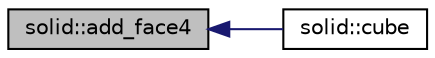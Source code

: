 digraph "solid::add_face4"
{
  edge [fontname="Helvetica",fontsize="10",labelfontname="Helvetica",labelfontsize="10"];
  node [fontname="Helvetica",fontsize="10",shape=record];
  rankdir="LR";
  Node584 [label="solid::add_face4",height=0.2,width=0.4,color="black", fillcolor="grey75", style="filled", fontcolor="black"];
  Node584 -> Node585 [dir="back",color="midnightblue",fontsize="10",style="solid",fontname="Helvetica"];
  Node585 [label="solid::cube",height=0.2,width=0.4,color="black", fillcolor="white", style="filled",URL="$d8/def/classsolid.html#a308e6888759550da489397527ed89137"];
}
